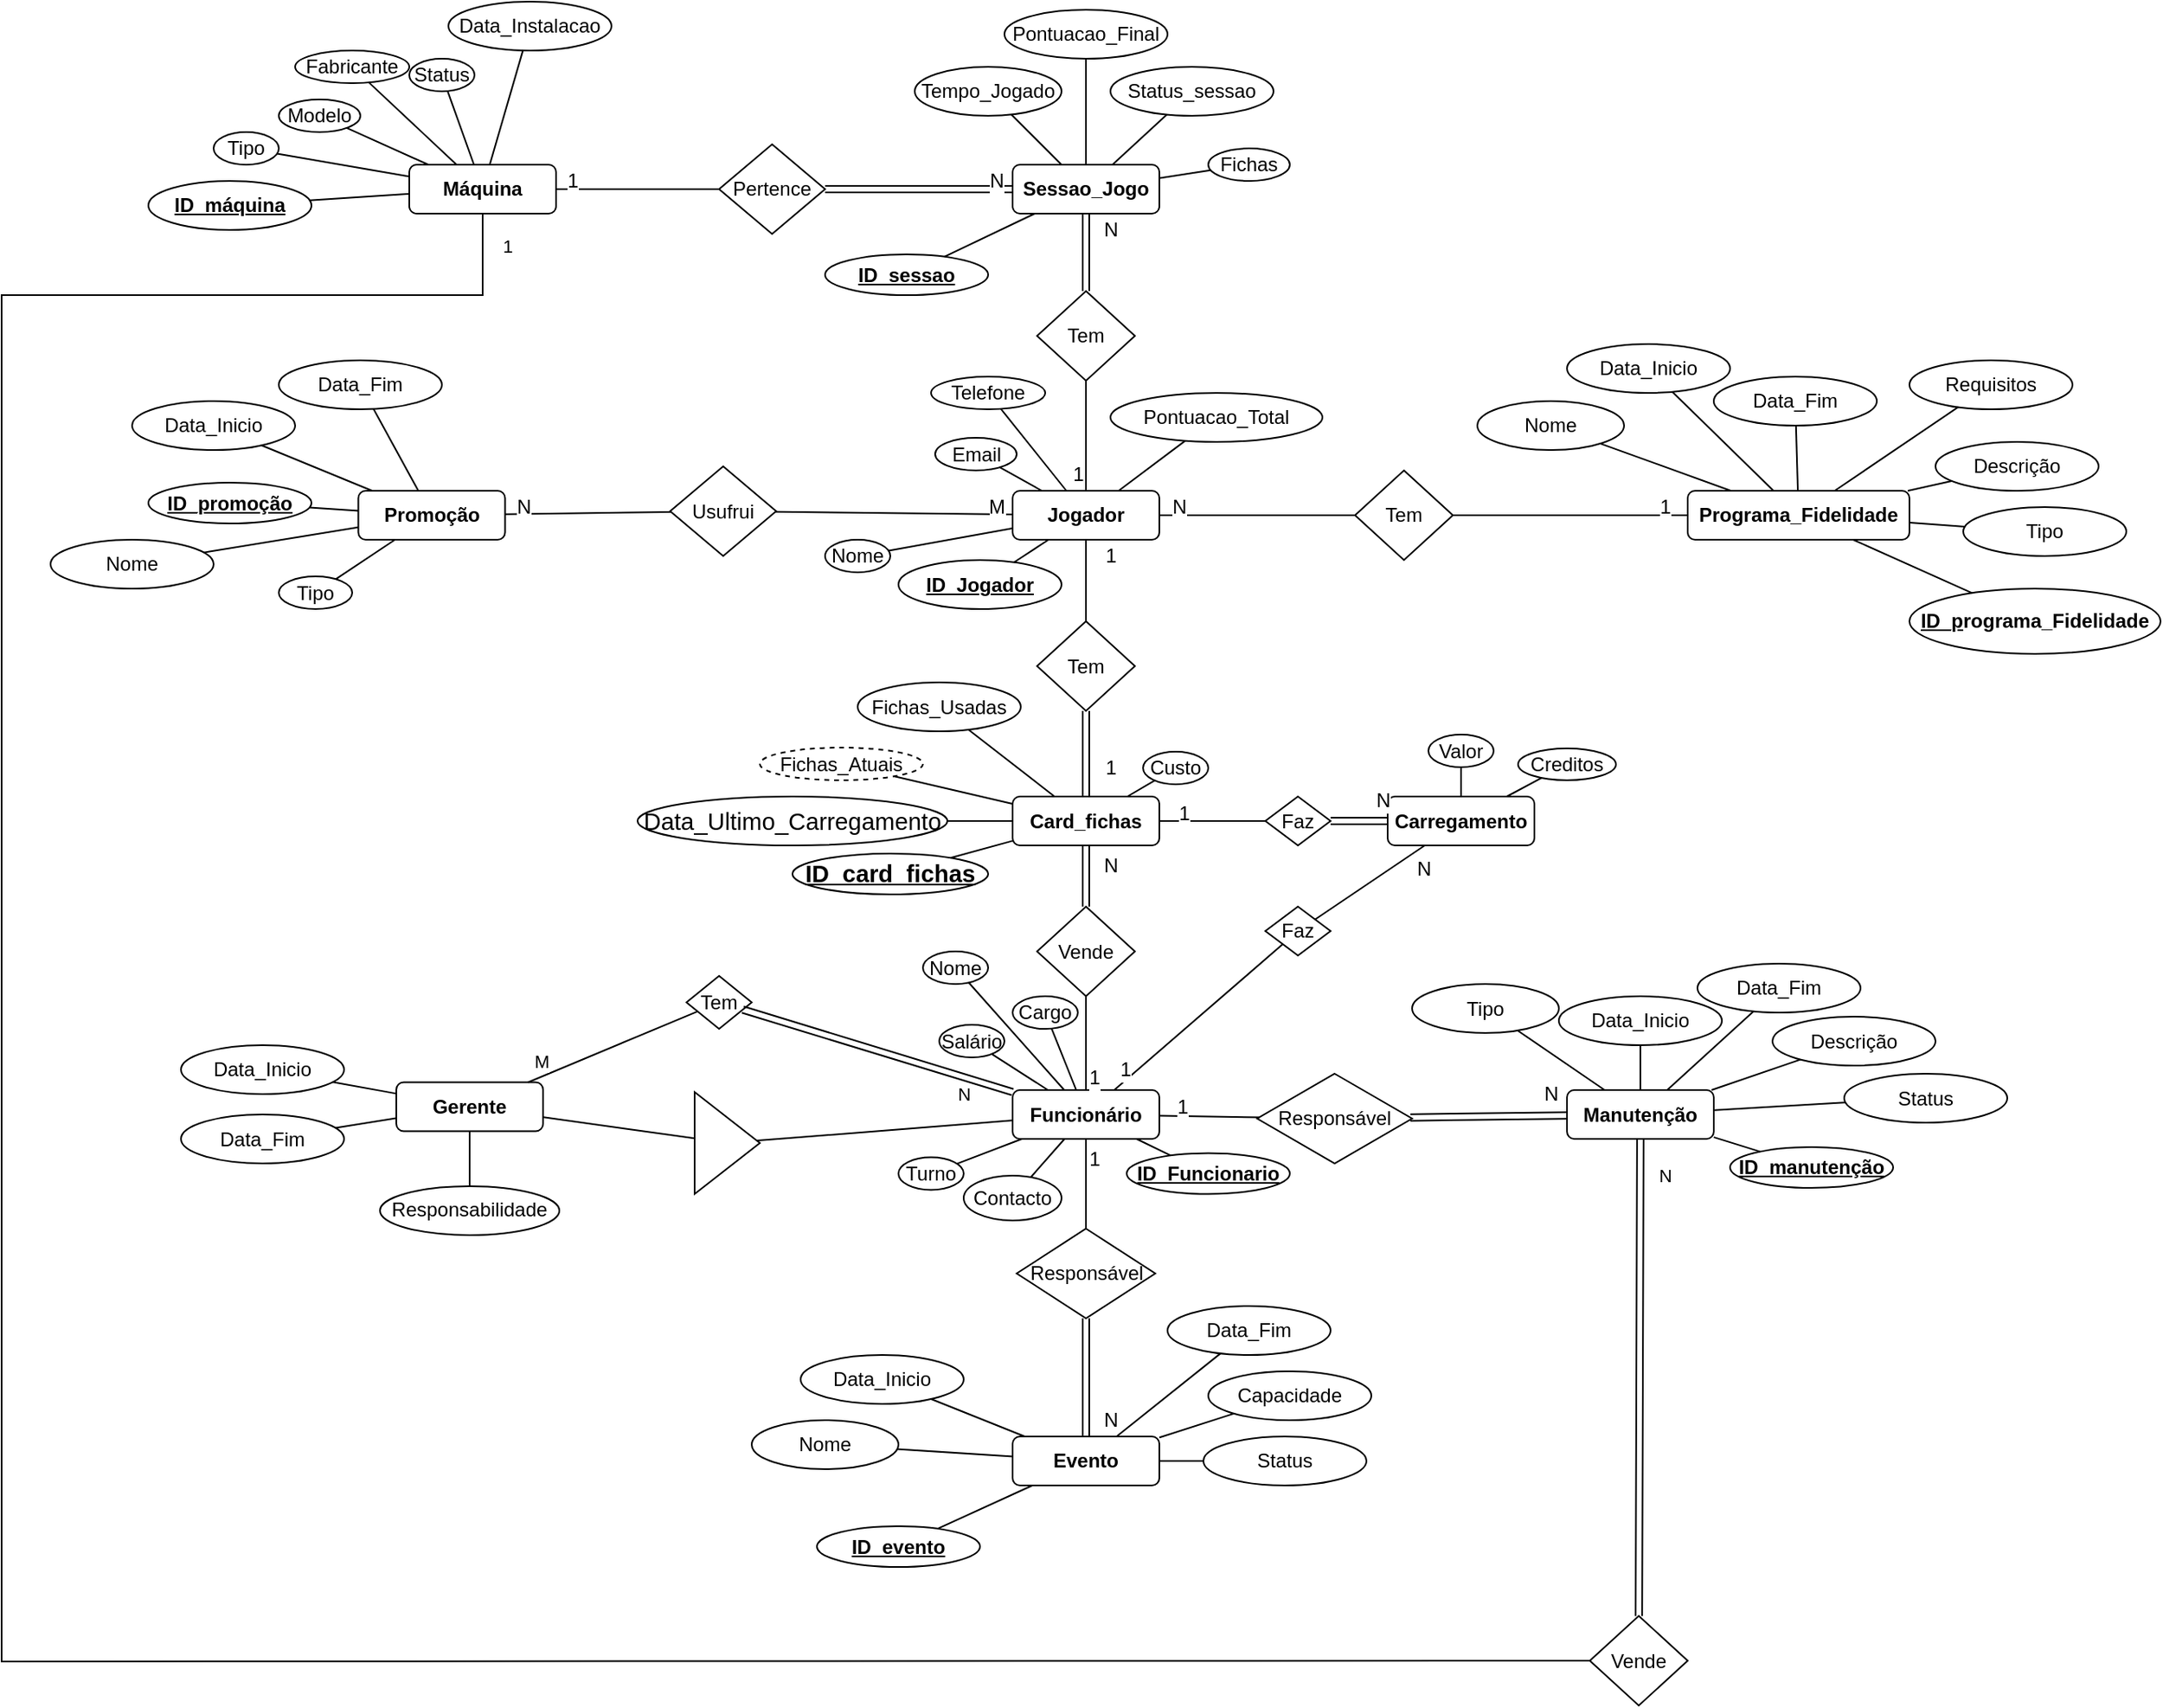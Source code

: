 <mxfile version="26.2.4">
  <diagram name="Página-1" id="F3_zdJklj_XF_64WUXii">
    <mxGraphModel dx="1366" dy="2371" grid="1" gridSize="10" guides="1" tooltips="1" connect="1" arrows="1" fold="1" page="1" pageScale="1" pageWidth="827" pageHeight="1169" math="0" shadow="0">
      <root>
        <mxCell id="0" />
        <mxCell id="1" parent="0" />
        <mxCell id="06ex_0QSgv7qzQLSX6dj-128" value="&lt;b&gt;Máquina&lt;/b&gt;" style="rounded=1;whiteSpace=wrap;html=1;" parent="1" vertex="1">
          <mxGeometry x="290" y="80" width="90" height="30" as="geometry" />
        </mxCell>
        <mxCell id="06ex_0QSgv7qzQLSX6dj-146" value="&lt;b&gt;&lt;u&gt;ID_máquina&lt;/u&gt;&lt;/b&gt;" style="ellipse;whiteSpace=wrap;html=1;" parent="1" vertex="1">
          <mxGeometry x="130" y="90" width="100" height="30" as="geometry" />
        </mxCell>
        <mxCell id="06ex_0QSgv7qzQLSX6dj-147" value="Modelo" style="ellipse;whiteSpace=wrap;html=1;" parent="1" vertex="1">
          <mxGeometry x="210" y="40" width="50" height="20" as="geometry" />
        </mxCell>
        <mxCell id="06ex_0QSgv7qzQLSX6dj-148" value="Fabricante" style="ellipse;whiteSpace=wrap;html=1;" parent="1" vertex="1">
          <mxGeometry x="220" y="10" width="70" height="20" as="geometry" />
        </mxCell>
        <mxCell id="06ex_0QSgv7qzQLSX6dj-149" value="Status" style="ellipse;whiteSpace=wrap;html=1;" parent="1" vertex="1">
          <mxGeometry x="290" y="15" width="40" height="20" as="geometry" />
        </mxCell>
        <mxCell id="06ex_0QSgv7qzQLSX6dj-150" value="Tipo" style="ellipse;whiteSpace=wrap;html=1;" parent="1" vertex="1">
          <mxGeometry x="170" y="60" width="40" height="20" as="geometry" />
        </mxCell>
        <mxCell id="06ex_0QSgv7qzQLSX6dj-151" value="" style="endArrow=none;html=1;rounded=0;" parent="1" source="06ex_0QSgv7qzQLSX6dj-149" target="06ex_0QSgv7qzQLSX6dj-128" edge="1">
          <mxGeometry width="50" height="50" relative="1" as="geometry">
            <mxPoint x="230" y="180" as="sourcePoint" />
            <mxPoint x="280" y="130" as="targetPoint" />
          </mxGeometry>
        </mxCell>
        <mxCell id="06ex_0QSgv7qzQLSX6dj-152" value="" style="endArrow=none;html=1;rounded=0;" parent="1" source="06ex_0QSgv7qzQLSX6dj-148" target="06ex_0QSgv7qzQLSX6dj-128" edge="1">
          <mxGeometry width="50" height="50" relative="1" as="geometry">
            <mxPoint x="240" y="190" as="sourcePoint" />
            <mxPoint x="290" y="140" as="targetPoint" />
          </mxGeometry>
        </mxCell>
        <mxCell id="06ex_0QSgv7qzQLSX6dj-153" value="" style="endArrow=none;html=1;rounded=0;" parent="1" source="06ex_0QSgv7qzQLSX6dj-147" target="06ex_0QSgv7qzQLSX6dj-128" edge="1">
          <mxGeometry width="50" height="50" relative="1" as="geometry">
            <mxPoint x="250" y="200" as="sourcePoint" />
            <mxPoint x="300" y="150" as="targetPoint" />
          </mxGeometry>
        </mxCell>
        <mxCell id="06ex_0QSgv7qzQLSX6dj-154" value="" style="endArrow=none;html=1;rounded=0;" parent="1" source="06ex_0QSgv7qzQLSX6dj-150" target="06ex_0QSgv7qzQLSX6dj-128" edge="1">
          <mxGeometry width="50" height="50" relative="1" as="geometry">
            <mxPoint x="260" y="210" as="sourcePoint" />
            <mxPoint x="310" y="160" as="targetPoint" />
          </mxGeometry>
        </mxCell>
        <mxCell id="06ex_0QSgv7qzQLSX6dj-155" value="" style="endArrow=none;html=1;rounded=0;" parent="1" source="06ex_0QSgv7qzQLSX6dj-128" target="06ex_0QSgv7qzQLSX6dj-146" edge="1">
          <mxGeometry width="50" height="50" relative="1" as="geometry">
            <mxPoint x="270" y="220" as="sourcePoint" />
            <mxPoint x="320" y="170" as="targetPoint" />
          </mxGeometry>
        </mxCell>
        <mxCell id="06ex_0QSgv7qzQLSX6dj-255" value="Data_Instalacao" style="ellipse;whiteSpace=wrap;html=1;" parent="1" vertex="1">
          <mxGeometry x="314" y="-20" width="100" height="30" as="geometry" />
        </mxCell>
        <mxCell id="06ex_0QSgv7qzQLSX6dj-256" value="" style="endArrow=none;html=1;rounded=0;" parent="1" source="06ex_0QSgv7qzQLSX6dj-255" target="06ex_0QSgv7qzQLSX6dj-128" edge="1">
          <mxGeometry width="50" height="50" relative="1" as="geometry">
            <mxPoint x="170" y="160" as="sourcePoint" />
            <mxPoint x="259" y="50" as="targetPoint" />
          </mxGeometry>
        </mxCell>
        <mxCell id="06ex_0QSgv7qzQLSX6dj-257" value="&lt;b&gt;Jogador&lt;/b&gt;" style="rounded=1;whiteSpace=wrap;html=1;" parent="1" vertex="1">
          <mxGeometry x="660" y="280" width="90" height="30" as="geometry" />
        </mxCell>
        <mxCell id="06ex_0QSgv7qzQLSX6dj-258" value="&lt;b&gt;&lt;u&gt;ID_Jogador&lt;/u&gt;&lt;/b&gt;" style="ellipse;whiteSpace=wrap;html=1;" parent="1" vertex="1">
          <mxGeometry x="590" y="322.5" width="100" height="30" as="geometry" />
        </mxCell>
        <mxCell id="06ex_0QSgv7qzQLSX6dj-259" value="Email" style="ellipse;whiteSpace=wrap;html=1;" parent="1" vertex="1">
          <mxGeometry x="612.5" y="247.5" width="50" height="20" as="geometry" />
        </mxCell>
        <mxCell id="06ex_0QSgv7qzQLSX6dj-261" value="Pontuacao_Total" style="ellipse;whiteSpace=wrap;html=1;" parent="1" vertex="1">
          <mxGeometry x="720" y="220" width="130" height="30" as="geometry" />
        </mxCell>
        <mxCell id="06ex_0QSgv7qzQLSX6dj-262" value="Nome" style="ellipse;whiteSpace=wrap;html=1;" parent="1" vertex="1">
          <mxGeometry x="545" y="310" width="40" height="20" as="geometry" />
        </mxCell>
        <mxCell id="06ex_0QSgv7qzQLSX6dj-263" value="" style="endArrow=none;html=1;rounded=0;" parent="1" source="06ex_0QSgv7qzQLSX6dj-261" target="06ex_0QSgv7qzQLSX6dj-257" edge="1">
          <mxGeometry width="50" height="50" relative="1" as="geometry">
            <mxPoint x="600" y="395" as="sourcePoint" />
            <mxPoint x="650" y="345" as="targetPoint" />
          </mxGeometry>
        </mxCell>
        <mxCell id="06ex_0QSgv7qzQLSX6dj-265" value="" style="endArrow=none;html=1;rounded=0;" parent="1" source="06ex_0QSgv7qzQLSX6dj-259" target="06ex_0QSgv7qzQLSX6dj-257" edge="1">
          <mxGeometry width="50" height="50" relative="1" as="geometry">
            <mxPoint x="620" y="415" as="sourcePoint" />
            <mxPoint x="670" y="365" as="targetPoint" />
          </mxGeometry>
        </mxCell>
        <mxCell id="06ex_0QSgv7qzQLSX6dj-266" value="" style="endArrow=none;html=1;rounded=0;" parent="1" source="06ex_0QSgv7qzQLSX6dj-262" target="06ex_0QSgv7qzQLSX6dj-257" edge="1">
          <mxGeometry width="50" height="50" relative="1" as="geometry">
            <mxPoint x="630" y="425" as="sourcePoint" />
            <mxPoint x="680" y="375" as="targetPoint" />
          </mxGeometry>
        </mxCell>
        <mxCell id="06ex_0QSgv7qzQLSX6dj-267" value="" style="endArrow=none;html=1;rounded=0;" parent="1" source="06ex_0QSgv7qzQLSX6dj-257" target="06ex_0QSgv7qzQLSX6dj-258" edge="1">
          <mxGeometry width="50" height="50" relative="1" as="geometry">
            <mxPoint x="640" y="435" as="sourcePoint" />
            <mxPoint x="690" y="385" as="targetPoint" />
          </mxGeometry>
        </mxCell>
        <mxCell id="06ex_0QSgv7qzQLSX6dj-268" value="Telefone" style="ellipse;whiteSpace=wrap;html=1;" parent="1" vertex="1">
          <mxGeometry x="610" y="210" width="70" height="20" as="geometry" />
        </mxCell>
        <mxCell id="06ex_0QSgv7qzQLSX6dj-269" value="" style="endArrow=none;html=1;rounded=0;" parent="1" source="06ex_0QSgv7qzQLSX6dj-268" target="06ex_0QSgv7qzQLSX6dj-257" edge="1">
          <mxGeometry width="50" height="50" relative="1" as="geometry">
            <mxPoint x="540" y="375" as="sourcePoint" />
            <mxPoint x="629" y="265" as="targetPoint" />
          </mxGeometry>
        </mxCell>
        <mxCell id="06ex_0QSgv7qzQLSX6dj-271" value="&lt;b&gt;Funcionário&lt;/b&gt;" style="rounded=1;whiteSpace=wrap;html=1;" parent="1" vertex="1">
          <mxGeometry x="660" y="647.5" width="90" height="30" as="geometry" />
        </mxCell>
        <mxCell id="06ex_0QSgv7qzQLSX6dj-272" value="Nome" style="ellipse;whiteSpace=wrap;html=1;" parent="1" vertex="1">
          <mxGeometry x="605" y="562.5" width="40" height="20" as="geometry" />
        </mxCell>
        <mxCell id="06ex_0QSgv7qzQLSX6dj-273" value="" style="endArrow=none;html=1;rounded=0;" parent="1" source="06ex_0QSgv7qzQLSX6dj-272" target="06ex_0QSgv7qzQLSX6dj-271" edge="1">
          <mxGeometry width="50" height="50" relative="1" as="geometry">
            <mxPoint x="670" y="757.5" as="sourcePoint" />
            <mxPoint x="715" y="649.844" as="targetPoint" />
          </mxGeometry>
        </mxCell>
        <mxCell id="06ex_0QSgv7qzQLSX6dj-275" value="Cargo" style="ellipse;whiteSpace=wrap;html=1;" parent="1" vertex="1">
          <mxGeometry x="660" y="590" width="40" height="20" as="geometry" />
        </mxCell>
        <mxCell id="06ex_0QSgv7qzQLSX6dj-276" value="" style="endArrow=none;html=1;rounded=0;" parent="1" source="06ex_0QSgv7qzQLSX6dj-275" target="06ex_0QSgv7qzQLSX6dj-271" edge="1">
          <mxGeometry width="50" height="50" relative="1" as="geometry">
            <mxPoint x="743" y="727.5" as="sourcePoint" />
            <mxPoint x="760" y="617.5" as="targetPoint" />
          </mxGeometry>
        </mxCell>
        <mxCell id="06ex_0QSgv7qzQLSX6dj-278" value="Turno" style="ellipse;whiteSpace=wrap;html=1;" parent="1" vertex="1">
          <mxGeometry x="590" y="688.75" width="40" height="20" as="geometry" />
        </mxCell>
        <mxCell id="06ex_0QSgv7qzQLSX6dj-279" value="" style="endArrow=none;html=1;rounded=0;" parent="1" source="06ex_0QSgv7qzQLSX6dj-278" target="06ex_0QSgv7qzQLSX6dj-271" edge="1">
          <mxGeometry width="50" height="50" relative="1" as="geometry">
            <mxPoint x="690" y="777.5" as="sourcePoint" />
            <mxPoint x="707" y="667.5" as="targetPoint" />
          </mxGeometry>
        </mxCell>
        <mxCell id="06ex_0QSgv7qzQLSX6dj-280" value="Salário" style="ellipse;whiteSpace=wrap;html=1;" parent="1" vertex="1">
          <mxGeometry x="615" y="607.5" width="40" height="20" as="geometry" />
        </mxCell>
        <mxCell id="06ex_0QSgv7qzQLSX6dj-281" value="" style="endArrow=none;html=1;rounded=0;" parent="1" source="06ex_0QSgv7qzQLSX6dj-280" target="06ex_0QSgv7qzQLSX6dj-271" edge="1">
          <mxGeometry width="50" height="50" relative="1" as="geometry">
            <mxPoint x="800" y="737.5" as="sourcePoint" />
            <mxPoint x="817" y="627.5" as="targetPoint" />
          </mxGeometry>
        </mxCell>
        <mxCell id="06ex_0QSgv7qzQLSX6dj-291" value="&lt;b&gt;Gerente&lt;/b&gt;" style="rounded=1;whiteSpace=wrap;html=1;" parent="1" vertex="1">
          <mxGeometry x="282.04" y="642.74" width="90" height="30" as="geometry" />
        </mxCell>
        <mxCell id="06ex_0QSgv7qzQLSX6dj-301" value="" style="endArrow=none;html=1;rounded=0;" parent="1" source="nlP5LJQIT9z9BfBxfYn8-37" target="06ex_0QSgv7qzQLSX6dj-291" edge="1">
          <mxGeometry width="50" height="50" relative="1" as="geometry">
            <mxPoint x="322.04" y="602.24" as="sourcePoint" />
            <mxPoint x="292.04" y="670.74" as="targetPoint" />
          </mxGeometry>
        </mxCell>
        <mxCell id="06ex_0QSgv7qzQLSX6dj-302" value="&lt;b&gt;&lt;u&gt;ID_Funcionario&lt;/u&gt;&lt;/b&gt;" style="ellipse;whiteSpace=wrap;html=1;" parent="1" vertex="1">
          <mxGeometry x="730" y="686.25" width="100" height="25" as="geometry" />
        </mxCell>
        <mxCell id="06ex_0QSgv7qzQLSX6dj-303" value="" style="endArrow=none;html=1;rounded=0;" parent="1" source="06ex_0QSgv7qzQLSX6dj-302" target="06ex_0QSgv7qzQLSX6dj-271" edge="1">
          <mxGeometry width="50" height="50" relative="1" as="geometry">
            <mxPoint x="580" y="668.5" as="sourcePoint" />
            <mxPoint x="645" y="677.5" as="targetPoint" />
          </mxGeometry>
        </mxCell>
        <mxCell id="06ex_0QSgv7qzQLSX6dj-304" value="&lt;b&gt;Card_fichas&lt;/b&gt;" style="rounded=1;whiteSpace=wrap;html=1;" parent="1" vertex="1">
          <mxGeometry x="660" y="467.5" width="90" height="30" as="geometry" />
        </mxCell>
        <mxCell id="06ex_0QSgv7qzQLSX6dj-305" value="Fichas_Atuais" style="ellipse;whiteSpace=wrap;html=1;dashed=1;" parent="1" vertex="1">
          <mxGeometry x="505" y="437.5" width="100" height="20" as="geometry" />
        </mxCell>
        <mxCell id="06ex_0QSgv7qzQLSX6dj-306" value="" style="endArrow=none;html=1;rounded=0;" parent="1" source="06ex_0QSgv7qzQLSX6dj-305" target="06ex_0QSgv7qzQLSX6dj-304" edge="1">
          <mxGeometry width="50" height="50" relative="1" as="geometry">
            <mxPoint x="665" y="577.5" as="sourcePoint" />
            <mxPoint x="710" y="469.844" as="targetPoint" />
          </mxGeometry>
        </mxCell>
        <mxCell id="06ex_0QSgv7qzQLSX6dj-307" value="Fichas_Usadas" style="ellipse;whiteSpace=wrap;html=1;" parent="1" vertex="1">
          <mxGeometry x="565" y="397.5" width="100" height="30" as="geometry" />
        </mxCell>
        <mxCell id="06ex_0QSgv7qzQLSX6dj-308" value="" style="endArrow=none;html=1;rounded=0;" parent="1" source="06ex_0QSgv7qzQLSX6dj-307" target="06ex_0QSgv7qzQLSX6dj-304" edge="1">
          <mxGeometry width="50" height="50" relative="1" as="geometry">
            <mxPoint x="738" y="547.5" as="sourcePoint" />
            <mxPoint x="755" y="437.5" as="targetPoint" />
          </mxGeometry>
        </mxCell>
        <mxCell id="06ex_0QSgv7qzQLSX6dj-309" value="Custo" style="ellipse;whiteSpace=wrap;html=1;" parent="1" vertex="1">
          <mxGeometry x="740" y="440" width="40" height="20" as="geometry" />
        </mxCell>
        <mxCell id="06ex_0QSgv7qzQLSX6dj-310" value="" style="endArrow=none;html=1;rounded=0;" parent="1" source="06ex_0QSgv7qzQLSX6dj-309" target="06ex_0QSgv7qzQLSX6dj-304" edge="1">
          <mxGeometry width="50" height="50" relative="1" as="geometry">
            <mxPoint x="685" y="597.5" as="sourcePoint" />
            <mxPoint x="702" y="487.5" as="targetPoint" />
          </mxGeometry>
        </mxCell>
        <mxCell id="06ex_0QSgv7qzQLSX6dj-313" value="&lt;span style=&quot;font-size:11.0pt;line-height:107%;&lt;br/&gt;font-family:&amp;quot;Aptos&amp;quot;,sans-serif;mso-ascii-theme-font:minor-latin;mso-fareast-font-family:&lt;br/&gt;Aptos;mso-fareast-theme-font:minor-latin;mso-hansi-theme-font:minor-latin;&lt;br/&gt;mso-bidi-font-family:&amp;quot;Times New Roman&amp;quot;;mso-bidi-theme-font:minor-bidi;&lt;br/&gt;mso-ansi-language:PT;mso-fareast-language:EN-US;mso-bidi-language:AR-SA&quot;&gt;ID_card_fichas&lt;/span&gt;" style="ellipse;whiteSpace=wrap;html=1;fontStyle=5" parent="1" vertex="1">
          <mxGeometry x="525" y="502.5" width="120" height="25" as="geometry" />
        </mxCell>
        <mxCell id="06ex_0QSgv7qzQLSX6dj-314" value="" style="endArrow=none;html=1;rounded=0;" parent="1" source="06ex_0QSgv7qzQLSX6dj-313" target="06ex_0QSgv7qzQLSX6dj-304" edge="1">
          <mxGeometry width="50" height="50" relative="1" as="geometry">
            <mxPoint x="615" y="488.5" as="sourcePoint" />
            <mxPoint x="675" y="490.5" as="targetPoint" />
          </mxGeometry>
        </mxCell>
        <mxCell id="06ex_0QSgv7qzQLSX6dj-315" value="&lt;span style=&quot;font-size:11.0pt;line-height:107%;&lt;br/&gt;font-family:&amp;quot;Aptos&amp;quot;,sans-serif;mso-ascii-theme-font:minor-latin;mso-fareast-font-family:&lt;br/&gt;Aptos;mso-fareast-theme-font:minor-latin;mso-hansi-theme-font:minor-latin;&lt;br/&gt;mso-bidi-font-family:&amp;quot;Times New Roman&amp;quot;;mso-bidi-theme-font:minor-bidi;&lt;br/&gt;mso-ansi-language:PT;mso-fareast-language:EN-US;mso-bidi-language:AR-SA&quot;&gt;Data_Ultimo_Carregamento&lt;/span&gt;" style="ellipse;whiteSpace=wrap;html=1;" parent="1" vertex="1">
          <mxGeometry x="430" y="467.5" width="190" height="30" as="geometry" />
        </mxCell>
        <mxCell id="06ex_0QSgv7qzQLSX6dj-316" value="" style="endArrow=none;html=1;rounded=0;" parent="1" source="06ex_0QSgv7qzQLSX6dj-315" target="06ex_0QSgv7qzQLSX6dj-304" edge="1">
          <mxGeometry width="50" height="50" relative="1" as="geometry">
            <mxPoint x="850" y="607.5" as="sourcePoint" />
            <mxPoint x="779" y="517.5" as="targetPoint" />
          </mxGeometry>
        </mxCell>
        <mxCell id="06ex_0QSgv7qzQLSX6dj-317" value="&lt;b&gt;Sessao_Jogo&lt;/b&gt;" style="rounded=1;whiteSpace=wrap;html=1;" parent="1" vertex="1">
          <mxGeometry x="660" y="80" width="90" height="30" as="geometry" />
        </mxCell>
        <mxCell id="06ex_0QSgv7qzQLSX6dj-318" value="Pontuacao_Final" style="ellipse;whiteSpace=wrap;html=1;" parent="1" vertex="1">
          <mxGeometry x="655" y="-15" width="100" height="30" as="geometry" />
        </mxCell>
        <mxCell id="06ex_0QSgv7qzQLSX6dj-319" value="" style="endArrow=none;html=1;rounded=0;" parent="1" source="06ex_0QSgv7qzQLSX6dj-318" target="06ex_0QSgv7qzQLSX6dj-317" edge="1">
          <mxGeometry width="50" height="50" relative="1" as="geometry">
            <mxPoint x="655" y="190" as="sourcePoint" />
            <mxPoint x="700" y="82.344" as="targetPoint" />
          </mxGeometry>
        </mxCell>
        <mxCell id="06ex_0QSgv7qzQLSX6dj-320" value="Status_sessao" style="ellipse;whiteSpace=wrap;html=1;" parent="1" vertex="1">
          <mxGeometry x="720" y="20" width="100" height="30" as="geometry" />
        </mxCell>
        <mxCell id="06ex_0QSgv7qzQLSX6dj-321" value="" style="endArrow=none;html=1;rounded=0;" parent="1" source="06ex_0QSgv7qzQLSX6dj-320" target="06ex_0QSgv7qzQLSX6dj-317" edge="1">
          <mxGeometry width="50" height="50" relative="1" as="geometry">
            <mxPoint x="728" y="160" as="sourcePoint" />
            <mxPoint x="745" y="50" as="targetPoint" />
          </mxGeometry>
        </mxCell>
        <mxCell id="06ex_0QSgv7qzQLSX6dj-322" value="Tempo_Jogado" style="ellipse;whiteSpace=wrap;html=1;" parent="1" vertex="1">
          <mxGeometry x="600" y="20" width="90" height="30" as="geometry" />
        </mxCell>
        <mxCell id="06ex_0QSgv7qzQLSX6dj-323" value="" style="endArrow=none;html=1;rounded=0;" parent="1" source="06ex_0QSgv7qzQLSX6dj-322" target="06ex_0QSgv7qzQLSX6dj-317" edge="1">
          <mxGeometry width="50" height="50" relative="1" as="geometry">
            <mxPoint x="675" y="210" as="sourcePoint" />
            <mxPoint x="692" y="100" as="targetPoint" />
          </mxGeometry>
        </mxCell>
        <mxCell id="06ex_0QSgv7qzQLSX6dj-326" value="&lt;b&gt;&lt;u&gt;ID_sessao&lt;/u&gt;&lt;/b&gt;" style="ellipse;whiteSpace=wrap;html=1;" parent="1" vertex="1">
          <mxGeometry x="545" y="135" width="100" height="25" as="geometry" />
        </mxCell>
        <mxCell id="06ex_0QSgv7qzQLSX6dj-327" value="" style="endArrow=none;html=1;rounded=0;" parent="1" source="06ex_0QSgv7qzQLSX6dj-326" target="06ex_0QSgv7qzQLSX6dj-317" edge="1">
          <mxGeometry width="50" height="50" relative="1" as="geometry">
            <mxPoint x="605" y="101" as="sourcePoint" />
            <mxPoint x="665" y="103" as="targetPoint" />
          </mxGeometry>
        </mxCell>
        <mxCell id="06ex_0QSgv7qzQLSX6dj-337" value="&lt;b&gt;Manutenção&lt;/b&gt;" style="rounded=1;whiteSpace=wrap;html=1;" parent="1" vertex="1">
          <mxGeometry x="1000" y="647.5" width="90" height="30" as="geometry" />
        </mxCell>
        <mxCell id="06ex_0QSgv7qzQLSX6dj-338" value="Data_Inicio" style="ellipse;whiteSpace=wrap;html=1;" parent="1" vertex="1">
          <mxGeometry x="995" y="590" width="100" height="30" as="geometry" />
        </mxCell>
        <mxCell id="06ex_0QSgv7qzQLSX6dj-339" value="" style="endArrow=none;html=1;rounded=0;" parent="1" source="06ex_0QSgv7qzQLSX6dj-338" target="06ex_0QSgv7qzQLSX6dj-337" edge="1">
          <mxGeometry width="50" height="50" relative="1" as="geometry">
            <mxPoint x="1027" y="762.5" as="sourcePoint" />
            <mxPoint x="1072" y="654.844" as="targetPoint" />
          </mxGeometry>
        </mxCell>
        <mxCell id="06ex_0QSgv7qzQLSX6dj-340" value="Data_Fim" style="ellipse;whiteSpace=wrap;html=1;" parent="1" vertex="1">
          <mxGeometry x="1080" y="570" width="100" height="30" as="geometry" />
        </mxCell>
        <mxCell id="06ex_0QSgv7qzQLSX6dj-341" value="" style="endArrow=none;html=1;rounded=0;" parent="1" source="06ex_0QSgv7qzQLSX6dj-340" target="06ex_0QSgv7qzQLSX6dj-337" edge="1">
          <mxGeometry width="50" height="50" relative="1" as="geometry">
            <mxPoint x="1100" y="732.5" as="sourcePoint" />
            <mxPoint x="1117" y="622.5" as="targetPoint" />
          </mxGeometry>
        </mxCell>
        <mxCell id="06ex_0QSgv7qzQLSX6dj-342" value="Tipo" style="ellipse;whiteSpace=wrap;html=1;" parent="1" vertex="1">
          <mxGeometry x="905" y="582.5" width="90" height="30" as="geometry" />
        </mxCell>
        <mxCell id="06ex_0QSgv7qzQLSX6dj-343" value="" style="endArrow=none;html=1;rounded=0;" parent="1" source="06ex_0QSgv7qzQLSX6dj-342" target="06ex_0QSgv7qzQLSX6dj-337" edge="1">
          <mxGeometry width="50" height="50" relative="1" as="geometry">
            <mxPoint x="1047" y="782.5" as="sourcePoint" />
            <mxPoint x="1064" y="672.5" as="targetPoint" />
          </mxGeometry>
        </mxCell>
        <mxCell id="06ex_0QSgv7qzQLSX6dj-344" value="&lt;b&gt;&lt;u&gt;ID_manutenção&lt;/u&gt;&lt;/b&gt;" style="ellipse;whiteSpace=wrap;html=1;" parent="1" vertex="1">
          <mxGeometry x="1100" y="682.5" width="100" height="25" as="geometry" />
        </mxCell>
        <mxCell id="06ex_0QSgv7qzQLSX6dj-345" value="" style="endArrow=none;html=1;rounded=0;" parent="1" source="06ex_0QSgv7qzQLSX6dj-344" target="06ex_0QSgv7qzQLSX6dj-337" edge="1">
          <mxGeometry width="50" height="50" relative="1" as="geometry">
            <mxPoint x="977" y="673.5" as="sourcePoint" />
            <mxPoint x="1037" y="675.5" as="targetPoint" />
          </mxGeometry>
        </mxCell>
        <mxCell id="06ex_0QSgv7qzQLSX6dj-346" value="Descrição" style="ellipse;whiteSpace=wrap;html=1;" parent="1" vertex="1">
          <mxGeometry x="1126" y="602.5" width="100" height="30" as="geometry" />
        </mxCell>
        <mxCell id="06ex_0QSgv7qzQLSX6dj-347" value="" style="endArrow=none;html=1;rounded=0;" parent="1" source="06ex_0QSgv7qzQLSX6dj-346" target="06ex_0QSgv7qzQLSX6dj-337" edge="1">
          <mxGeometry width="50" height="50" relative="1" as="geometry">
            <mxPoint x="1200" y="727.5" as="sourcePoint" />
            <mxPoint x="1171" y="647.5" as="targetPoint" />
          </mxGeometry>
        </mxCell>
        <mxCell id="06ex_0QSgv7qzQLSX6dj-348" value="Status" style="ellipse;whiteSpace=wrap;html=1;" parent="1" vertex="1">
          <mxGeometry x="1170" y="637.5" width="100" height="30" as="geometry" />
        </mxCell>
        <mxCell id="06ex_0QSgv7qzQLSX6dj-349" value="" style="endArrow=none;html=1;rounded=0;" parent="1" source="06ex_0QSgv7qzQLSX6dj-348" target="06ex_0QSgv7qzQLSX6dj-337" edge="1">
          <mxGeometry width="50" height="50" relative="1" as="geometry">
            <mxPoint x="1226" y="775" as="sourcePoint" />
            <mxPoint x="1117" y="700" as="targetPoint" />
          </mxGeometry>
        </mxCell>
        <mxCell id="06ex_0QSgv7qzQLSX6dj-363" value="&lt;b&gt;Evento&lt;/b&gt;" style="rounded=1;whiteSpace=wrap;html=1;" parent="1" vertex="1">
          <mxGeometry x="660" y="860" width="90" height="30" as="geometry" />
        </mxCell>
        <mxCell id="06ex_0QSgv7qzQLSX6dj-364" value="Data_Inicio" style="ellipse;whiteSpace=wrap;html=1;" parent="1" vertex="1">
          <mxGeometry x="530" y="810" width="100" height="30" as="geometry" />
        </mxCell>
        <mxCell id="06ex_0QSgv7qzQLSX6dj-365" value="" style="endArrow=none;html=1;rounded=0;" parent="1" source="06ex_0QSgv7qzQLSX6dj-364" target="06ex_0QSgv7qzQLSX6dj-363" edge="1">
          <mxGeometry width="50" height="50" relative="1" as="geometry">
            <mxPoint x="650" y="970" as="sourcePoint" />
            <mxPoint x="695" y="862.344" as="targetPoint" />
          </mxGeometry>
        </mxCell>
        <mxCell id="06ex_0QSgv7qzQLSX6dj-366" value="Data_Fim" style="ellipse;whiteSpace=wrap;html=1;" parent="1" vertex="1">
          <mxGeometry x="755" y="780" width="100" height="30" as="geometry" />
        </mxCell>
        <mxCell id="06ex_0QSgv7qzQLSX6dj-367" value="" style="endArrow=none;html=1;rounded=0;" parent="1" source="06ex_0QSgv7qzQLSX6dj-366" target="06ex_0QSgv7qzQLSX6dj-363" edge="1">
          <mxGeometry width="50" height="50" relative="1" as="geometry">
            <mxPoint x="723" y="940" as="sourcePoint" />
            <mxPoint x="740" y="830" as="targetPoint" />
          </mxGeometry>
        </mxCell>
        <mxCell id="06ex_0QSgv7qzQLSX6dj-368" value="Nome" style="ellipse;whiteSpace=wrap;html=1;" parent="1" vertex="1">
          <mxGeometry x="500" y="850" width="90" height="30" as="geometry" />
        </mxCell>
        <mxCell id="06ex_0QSgv7qzQLSX6dj-369" value="" style="endArrow=none;html=1;rounded=0;" parent="1" source="06ex_0QSgv7qzQLSX6dj-368" target="06ex_0QSgv7qzQLSX6dj-363" edge="1">
          <mxGeometry width="50" height="50" relative="1" as="geometry">
            <mxPoint x="670" y="990" as="sourcePoint" />
            <mxPoint x="687" y="880" as="targetPoint" />
          </mxGeometry>
        </mxCell>
        <mxCell id="06ex_0QSgv7qzQLSX6dj-370" value="&lt;b&gt;&lt;u&gt;ID_evento&lt;/u&gt;&lt;/b&gt;" style="ellipse;whiteSpace=wrap;html=1;" parent="1" vertex="1">
          <mxGeometry x="540" y="915" width="100" height="25" as="geometry" />
        </mxCell>
        <mxCell id="06ex_0QSgv7qzQLSX6dj-371" value="" style="endArrow=none;html=1;rounded=0;" parent="1" source="06ex_0QSgv7qzQLSX6dj-370" target="06ex_0QSgv7qzQLSX6dj-363" edge="1">
          <mxGeometry width="50" height="50" relative="1" as="geometry">
            <mxPoint x="600" y="881" as="sourcePoint" />
            <mxPoint x="660" y="883" as="targetPoint" />
          </mxGeometry>
        </mxCell>
        <mxCell id="06ex_0QSgv7qzQLSX6dj-372" value="Capacidade" style="ellipse;whiteSpace=wrap;html=1;" parent="1" vertex="1">
          <mxGeometry x="780" y="820" width="100" height="30" as="geometry" />
        </mxCell>
        <mxCell id="06ex_0QSgv7qzQLSX6dj-373" value="" style="endArrow=none;html=1;rounded=0;" parent="1" source="06ex_0QSgv7qzQLSX6dj-372" target="06ex_0QSgv7qzQLSX6dj-363" edge="1">
          <mxGeometry width="50" height="50" relative="1" as="geometry">
            <mxPoint x="823" y="935" as="sourcePoint" />
            <mxPoint x="794" y="855" as="targetPoint" />
          </mxGeometry>
        </mxCell>
        <mxCell id="06ex_0QSgv7qzQLSX6dj-374" value="Status" style="ellipse;whiteSpace=wrap;html=1;" parent="1" vertex="1">
          <mxGeometry x="777" y="860" width="100" height="30" as="geometry" />
        </mxCell>
        <mxCell id="06ex_0QSgv7qzQLSX6dj-375" value="" style="endArrow=none;html=1;rounded=0;" parent="1" source="06ex_0QSgv7qzQLSX6dj-374" target="06ex_0QSgv7qzQLSX6dj-363" edge="1">
          <mxGeometry width="50" height="50" relative="1" as="geometry">
            <mxPoint x="849" y="982.5" as="sourcePoint" />
            <mxPoint x="740" y="907.5" as="targetPoint" />
          </mxGeometry>
        </mxCell>
        <mxCell id="06ex_0QSgv7qzQLSX6dj-376" value="&lt;b&gt;Programa_Fidelidade&lt;/b&gt;" style="rounded=1;whiteSpace=wrap;html=1;" parent="1" vertex="1">
          <mxGeometry x="1074" y="280" width="136" height="30" as="geometry" />
        </mxCell>
        <mxCell id="06ex_0QSgv7qzQLSX6dj-377" value="Data_Inicio" style="ellipse;whiteSpace=wrap;html=1;" parent="1" vertex="1">
          <mxGeometry x="1000" y="190" width="100" height="30" as="geometry" />
        </mxCell>
        <mxCell id="06ex_0QSgv7qzQLSX6dj-378" value="" style="endArrow=none;html=1;rounded=0;" parent="1" source="06ex_0QSgv7qzQLSX6dj-377" target="06ex_0QSgv7qzQLSX6dj-376" edge="1">
          <mxGeometry width="50" height="50" relative="1" as="geometry">
            <mxPoint x="1100" y="390" as="sourcePoint" />
            <mxPoint x="1145" y="282.344" as="targetPoint" />
          </mxGeometry>
        </mxCell>
        <mxCell id="06ex_0QSgv7qzQLSX6dj-379" value="Data_Fim" style="ellipse;whiteSpace=wrap;html=1;" parent="1" vertex="1">
          <mxGeometry x="1090" y="210" width="100" height="30" as="geometry" />
        </mxCell>
        <mxCell id="06ex_0QSgv7qzQLSX6dj-380" value="" style="endArrow=none;html=1;rounded=0;" parent="1" source="06ex_0QSgv7qzQLSX6dj-379" target="06ex_0QSgv7qzQLSX6dj-376" edge="1">
          <mxGeometry width="50" height="50" relative="1" as="geometry">
            <mxPoint x="1173" y="360" as="sourcePoint" />
            <mxPoint x="1190" y="250" as="targetPoint" />
          </mxGeometry>
        </mxCell>
        <mxCell id="06ex_0QSgv7qzQLSX6dj-381" value="Nome" style="ellipse;whiteSpace=wrap;html=1;" parent="1" vertex="1">
          <mxGeometry x="945" y="225" width="90" height="30" as="geometry" />
        </mxCell>
        <mxCell id="06ex_0QSgv7qzQLSX6dj-382" value="" style="endArrow=none;html=1;rounded=0;" parent="1" source="06ex_0QSgv7qzQLSX6dj-381" target="06ex_0QSgv7qzQLSX6dj-376" edge="1">
          <mxGeometry width="50" height="50" relative="1" as="geometry">
            <mxPoint x="1120" y="410" as="sourcePoint" />
            <mxPoint x="1137" y="300" as="targetPoint" />
          </mxGeometry>
        </mxCell>
        <mxCell id="06ex_0QSgv7qzQLSX6dj-383" value="&lt;b&gt;&lt;u&gt;ID_p&lt;/u&gt;&lt;/b&gt;&lt;b&gt;rograma_Fidelidade&lt;/b&gt;" style="ellipse;whiteSpace=wrap;html=1;" parent="1" vertex="1">
          <mxGeometry x="1210" y="340" width="154" height="40" as="geometry" />
        </mxCell>
        <mxCell id="06ex_0QSgv7qzQLSX6dj-384" value="" style="endArrow=none;html=1;rounded=0;" parent="1" source="06ex_0QSgv7qzQLSX6dj-383" target="06ex_0QSgv7qzQLSX6dj-376" edge="1">
          <mxGeometry width="50" height="50" relative="1" as="geometry">
            <mxPoint x="1050" y="301" as="sourcePoint" />
            <mxPoint x="1110" y="303" as="targetPoint" />
          </mxGeometry>
        </mxCell>
        <mxCell id="06ex_0QSgv7qzQLSX6dj-385" value="Requisitos" style="ellipse;whiteSpace=wrap;html=1;" parent="1" vertex="1">
          <mxGeometry x="1210" y="200" width="100" height="30" as="geometry" />
        </mxCell>
        <mxCell id="06ex_0QSgv7qzQLSX6dj-386" value="" style="endArrow=none;html=1;rounded=0;" parent="1" source="06ex_0QSgv7qzQLSX6dj-385" target="06ex_0QSgv7qzQLSX6dj-376" edge="1">
          <mxGeometry width="50" height="50" relative="1" as="geometry">
            <mxPoint x="1273" y="355" as="sourcePoint" />
            <mxPoint x="1244" y="275" as="targetPoint" />
          </mxGeometry>
        </mxCell>
        <mxCell id="06ex_0QSgv7qzQLSX6dj-387" value="Descrição" style="ellipse;whiteSpace=wrap;html=1;" parent="1" vertex="1">
          <mxGeometry x="1226" y="250" width="100" height="30" as="geometry" />
        </mxCell>
        <mxCell id="06ex_0QSgv7qzQLSX6dj-388" value="" style="endArrow=none;html=1;rounded=0;" parent="1" source="06ex_0QSgv7qzQLSX6dj-387" target="06ex_0QSgv7qzQLSX6dj-376" edge="1">
          <mxGeometry width="50" height="50" relative="1" as="geometry">
            <mxPoint x="1299" y="402.5" as="sourcePoint" />
            <mxPoint x="1190" y="327.5" as="targetPoint" />
          </mxGeometry>
        </mxCell>
        <mxCell id="06ex_0QSgv7qzQLSX6dj-389" value="Tipo" style="ellipse;whiteSpace=wrap;html=1;" parent="1" vertex="1">
          <mxGeometry x="1243" y="290" width="100" height="30" as="geometry" />
        </mxCell>
        <mxCell id="06ex_0QSgv7qzQLSX6dj-390" value="" style="endArrow=none;html=1;rounded=0;" parent="1" source="06ex_0QSgv7qzQLSX6dj-389" target="06ex_0QSgv7qzQLSX6dj-376" edge="1">
          <mxGeometry width="50" height="50" relative="1" as="geometry">
            <mxPoint x="1316" y="442.5" as="sourcePoint" />
            <mxPoint x="1226" y="320" as="targetPoint" />
          </mxGeometry>
        </mxCell>
        <mxCell id="06ex_0QSgv7qzQLSX6dj-408" value="&lt;b&gt;Promoção&lt;/b&gt;" style="rounded=1;whiteSpace=wrap;html=1;" parent="1" vertex="1">
          <mxGeometry x="258.75" y="280" width="90" height="30" as="geometry" />
        </mxCell>
        <mxCell id="06ex_0QSgv7qzQLSX6dj-409" value="Data_Inicio" style="ellipse;whiteSpace=wrap;html=1;" parent="1" vertex="1">
          <mxGeometry x="120" y="225" width="100" height="30" as="geometry" />
        </mxCell>
        <mxCell id="06ex_0QSgv7qzQLSX6dj-410" value="" style="endArrow=none;html=1;rounded=0;" parent="1" source="06ex_0QSgv7qzQLSX6dj-409" target="06ex_0QSgv7qzQLSX6dj-408" edge="1">
          <mxGeometry width="50" height="50" relative="1" as="geometry">
            <mxPoint x="258.75" y="390" as="sourcePoint" />
            <mxPoint x="303.75" y="282.344" as="targetPoint" />
          </mxGeometry>
        </mxCell>
        <mxCell id="06ex_0QSgv7qzQLSX6dj-411" value="Data_Fim" style="ellipse;whiteSpace=wrap;html=1;" parent="1" vertex="1">
          <mxGeometry x="210" y="200" width="100" height="30" as="geometry" />
        </mxCell>
        <mxCell id="06ex_0QSgv7qzQLSX6dj-412" value="" style="endArrow=none;html=1;rounded=0;" parent="1" source="06ex_0QSgv7qzQLSX6dj-411" target="06ex_0QSgv7qzQLSX6dj-408" edge="1">
          <mxGeometry width="50" height="50" relative="1" as="geometry">
            <mxPoint x="331.75" y="360" as="sourcePoint" />
            <mxPoint x="348.75" y="250" as="targetPoint" />
          </mxGeometry>
        </mxCell>
        <mxCell id="06ex_0QSgv7qzQLSX6dj-415" value="&lt;b&gt;&lt;u&gt;ID_promoção&lt;/u&gt;&lt;/b&gt;" style="ellipse;whiteSpace=wrap;html=1;" parent="1" vertex="1">
          <mxGeometry x="130" y="275" width="100" height="25" as="geometry" />
        </mxCell>
        <mxCell id="06ex_0QSgv7qzQLSX6dj-416" value="" style="endArrow=none;html=1;rounded=0;" parent="1" source="06ex_0QSgv7qzQLSX6dj-415" target="06ex_0QSgv7qzQLSX6dj-408" edge="1">
          <mxGeometry width="50" height="50" relative="1" as="geometry">
            <mxPoint x="208.75" y="301" as="sourcePoint" />
            <mxPoint x="268.75" y="303" as="targetPoint" />
          </mxGeometry>
        </mxCell>
        <mxCell id="06ex_0QSgv7qzQLSX6dj-417" value="Nome" style="ellipse;whiteSpace=wrap;html=1;" parent="1" vertex="1">
          <mxGeometry x="70" y="310" width="100" height="30" as="geometry" />
        </mxCell>
        <mxCell id="06ex_0QSgv7qzQLSX6dj-418" value="" style="endArrow=none;html=1;rounded=0;" parent="1" source="06ex_0QSgv7qzQLSX6dj-417" target="06ex_0QSgv7qzQLSX6dj-408" edge="1">
          <mxGeometry width="50" height="50" relative="1" as="geometry">
            <mxPoint x="431.75" y="355" as="sourcePoint" />
            <mxPoint x="402.75" y="275" as="targetPoint" />
          </mxGeometry>
        </mxCell>
        <mxCell id="06ex_0QSgv7qzQLSX6dj-421" value="Tipo" style="ellipse;whiteSpace=wrap;html=1;" parent="1" vertex="1">
          <mxGeometry x="210" y="332.5" width="45" height="20" as="geometry" />
        </mxCell>
        <mxCell id="06ex_0QSgv7qzQLSX6dj-422" value="" style="endArrow=none;html=1;rounded=0;" parent="1" source="06ex_0QSgv7qzQLSX6dj-421" target="06ex_0QSgv7qzQLSX6dj-408" edge="1">
          <mxGeometry width="50" height="50" relative="1" as="geometry">
            <mxPoint x="399.25" y="452.5" as="sourcePoint" />
            <mxPoint x="239.615" y="310" as="targetPoint" />
          </mxGeometry>
        </mxCell>
        <mxCell id="06ex_0QSgv7qzQLSX6dj-423" value="1" style="endArrow=none;html=1;rounded=0;fontSize=12;startSize=8;endSize=8;curved=1;" parent="1" source="06ex_0QSgv7qzQLSX6dj-424" target="06ex_0QSgv7qzQLSX6dj-376" edge="1">
          <mxGeometry x="0.806" y="5" width="50" height="50" relative="1" as="geometry">
            <mxPoint x="720" y="550" as="sourcePoint" />
            <mxPoint x="770" y="500" as="targetPoint" />
            <mxPoint as="offset" />
          </mxGeometry>
        </mxCell>
        <mxCell id="06ex_0QSgv7qzQLSX6dj-425" value="N" style="endArrow=none;html=1;rounded=0;fontSize=12;startSize=8;endSize=8;curved=1;" parent="1" source="06ex_0QSgv7qzQLSX6dj-257" target="06ex_0QSgv7qzQLSX6dj-424" edge="1">
          <mxGeometry x="-0.8" y="5" width="50" height="50" relative="1" as="geometry">
            <mxPoint x="750" y="295" as="sourcePoint" />
            <mxPoint x="1074" y="295" as="targetPoint" />
            <mxPoint as="offset" />
          </mxGeometry>
        </mxCell>
        <mxCell id="06ex_0QSgv7qzQLSX6dj-424" value="Tem" style="rhombus;whiteSpace=wrap;html=1;" parent="1" vertex="1">
          <mxGeometry x="870" y="267.5" width="60" height="55" as="geometry" />
        </mxCell>
        <mxCell id="06ex_0QSgv7qzQLSX6dj-426" value="1" style="endArrow=none;html=1;rounded=0;fontSize=12;startSize=8;endSize=8;curved=1;" parent="1" source="06ex_0QSgv7qzQLSX6dj-427" target="06ex_0QSgv7qzQLSX6dj-257" edge="1">
          <mxGeometry x="0.6" y="-15" width="50" height="50" relative="1" as="geometry">
            <mxPoint x="670" y="370" as="sourcePoint" />
            <mxPoint x="720" y="320" as="targetPoint" />
            <mxPoint as="offset" />
          </mxGeometry>
        </mxCell>
        <mxCell id="06ex_0QSgv7qzQLSX6dj-428" value="1" style="endArrow=none;html=1;rounded=0;fontSize=12;curved=1;shape=link;" parent="1" source="06ex_0QSgv7qzQLSX6dj-304" target="06ex_0QSgv7qzQLSX6dj-427" edge="1">
          <mxGeometry x="-0.333" y="-15" width="50" height="50" relative="1" as="geometry">
            <mxPoint x="705" y="467" as="sourcePoint" />
            <mxPoint x="705" y="310" as="targetPoint" />
            <mxPoint as="offset" />
          </mxGeometry>
        </mxCell>
        <mxCell id="06ex_0QSgv7qzQLSX6dj-427" value="Tem" style="rhombus;whiteSpace=wrap;html=1;" parent="1" vertex="1">
          <mxGeometry x="675" y="360" width="60" height="55" as="geometry" />
        </mxCell>
        <mxCell id="06ex_0QSgv7qzQLSX6dj-429" value="N" style="endArrow=none;html=1;rounded=0;fontSize=12;curved=1;shape=link;" parent="1" source="06ex_0QSgv7qzQLSX6dj-430" target="06ex_0QSgv7qzQLSX6dj-317" edge="1">
          <mxGeometry x="0.579" y="-15" width="50" height="50" relative="1" as="geometry">
            <mxPoint x="590" y="450" as="sourcePoint" />
            <mxPoint x="640" y="400" as="targetPoint" />
            <mxPoint as="offset" />
            <Array as="points" />
          </mxGeometry>
        </mxCell>
        <mxCell id="06ex_0QSgv7qzQLSX6dj-431" value="1" style="endArrow=none;html=1;rounded=0;fontSize=12;startSize=8;endSize=8;curved=1;" parent="1" source="06ex_0QSgv7qzQLSX6dj-257" target="06ex_0QSgv7qzQLSX6dj-430" edge="1">
          <mxGeometry x="-0.704" y="5" width="50" height="50" relative="1" as="geometry">
            <mxPoint x="705" y="280" as="sourcePoint" />
            <mxPoint x="705" y="110" as="targetPoint" />
            <mxPoint as="offset" />
          </mxGeometry>
        </mxCell>
        <mxCell id="06ex_0QSgv7qzQLSX6dj-430" value="Tem" style="rhombus;whiteSpace=wrap;html=1;" parent="1" vertex="1">
          <mxGeometry x="675" y="157.5" width="60" height="55" as="geometry" />
        </mxCell>
        <mxCell id="06ex_0QSgv7qzQLSX6dj-432" value="N" style="endArrow=none;html=1;rounded=0;fontSize=12;curved=1;shape=link;" parent="1" source="06ex_0QSgv7qzQLSX6dj-433" target="06ex_0QSgv7qzQLSX6dj-317" edge="1">
          <mxGeometry x="0.826" y="5" width="50" height="50" relative="1" as="geometry">
            <mxPoint x="410" y="310" as="sourcePoint" />
            <mxPoint x="460" y="260" as="targetPoint" />
            <mxPoint as="offset" />
          </mxGeometry>
        </mxCell>
        <mxCell id="06ex_0QSgv7qzQLSX6dj-434" value="1" style="endArrow=none;html=1;rounded=0;fontSize=12;startSize=8;endSize=8;curved=1;" parent="1" source="06ex_0QSgv7qzQLSX6dj-128" target="06ex_0QSgv7qzQLSX6dj-433" edge="1">
          <mxGeometry x="-0.8" y="5" width="50" height="50" relative="1" as="geometry">
            <mxPoint x="380" y="95" as="sourcePoint" />
            <mxPoint x="660" y="95" as="targetPoint" />
            <mxPoint as="offset" />
          </mxGeometry>
        </mxCell>
        <mxCell id="06ex_0QSgv7qzQLSX6dj-433" value="Pertence" style="rhombus;whiteSpace=wrap;html=1;" parent="1" vertex="1">
          <mxGeometry x="480" y="67.5" width="65" height="55" as="geometry" />
        </mxCell>
        <mxCell id="06ex_0QSgv7qzQLSX6dj-435" value="N" style="endArrow=none;html=1;rounded=0;fontSize=12;curved=1;shape=link;" parent="1" source="06ex_0QSgv7qzQLSX6dj-436" target="06ex_0QSgv7qzQLSX6dj-304" edge="1">
          <mxGeometry x="0.333" y="-15" width="50" height="50" relative="1" as="geometry">
            <mxPoint x="500" y="500" as="sourcePoint" />
            <mxPoint x="550" y="450" as="targetPoint" />
            <mxPoint as="offset" />
          </mxGeometry>
        </mxCell>
        <mxCell id="06ex_0QSgv7qzQLSX6dj-437" value="1" style="endArrow=none;html=1;rounded=0;fontSize=12;startSize=8;endSize=8;curved=1;" parent="1" source="06ex_0QSgv7qzQLSX6dj-271" target="06ex_0QSgv7qzQLSX6dj-436" edge="1">
          <mxGeometry x="-0.739" y="-5" width="50" height="50" relative="1" as="geometry">
            <mxPoint x="705" y="648" as="sourcePoint" />
            <mxPoint x="705" y="498" as="targetPoint" />
            <mxPoint as="offset" />
          </mxGeometry>
        </mxCell>
        <mxCell id="06ex_0QSgv7qzQLSX6dj-436" value="Vende" style="rhombus;whiteSpace=wrap;html=1;" parent="1" vertex="1">
          <mxGeometry x="675" y="535" width="60" height="55" as="geometry" />
        </mxCell>
        <mxCell id="06ex_0QSgv7qzQLSX6dj-438" value="1" style="endArrow=none;html=1;rounded=0;fontSize=12;startSize=8;endSize=8;curved=1;" parent="1" source="06ex_0QSgv7qzQLSX6dj-440" target="06ex_0QSgv7qzQLSX6dj-271" edge="1">
          <mxGeometry x="0.545" y="-5" width="50" height="50" relative="1" as="geometry">
            <mxPoint x="680" y="500" as="sourcePoint" />
            <mxPoint x="730" y="450" as="targetPoint" />
            <mxPoint as="offset" />
          </mxGeometry>
        </mxCell>
        <mxCell id="06ex_0QSgv7qzQLSX6dj-439" value="N" style="endArrow=none;html=1;rounded=0;fontSize=12;curved=1;shape=link;" parent="1" source="06ex_0QSgv7qzQLSX6dj-442" target="06ex_0QSgv7qzQLSX6dj-337" edge="1">
          <mxGeometry x="0.795" y="13" width="50" height="50" relative="1" as="geometry">
            <mxPoint x="715" y="870" as="sourcePoint" />
            <mxPoint x="715" y="688" as="targetPoint" />
            <mxPoint as="offset" />
          </mxGeometry>
        </mxCell>
        <mxCell id="06ex_0QSgv7qzQLSX6dj-441" value="N" style="endArrow=none;html=1;rounded=0;fontSize=12;curved=1;shape=link;" parent="1" source="06ex_0QSgv7qzQLSX6dj-363" target="06ex_0QSgv7qzQLSX6dj-440" edge="1">
          <mxGeometry x="-0.724" y="-15" width="50" height="50" relative="1" as="geometry">
            <mxPoint x="705" y="860" as="sourcePoint" />
            <mxPoint x="705" y="678" as="targetPoint" />
            <mxPoint as="offset" />
          </mxGeometry>
        </mxCell>
        <mxCell id="06ex_0QSgv7qzQLSX6dj-440" value="Responsável" style="rhombus;whiteSpace=wrap;html=1;" parent="1" vertex="1">
          <mxGeometry x="662.5" y="732.5" width="85" height="55" as="geometry" />
        </mxCell>
        <mxCell id="06ex_0QSgv7qzQLSX6dj-442" value="Responsável" style="rhombus;whiteSpace=wrap;html=1;" parent="1" vertex="1">
          <mxGeometry x="810" y="637.5" width="95" height="55" as="geometry" />
        </mxCell>
        <mxCell id="06ex_0QSgv7qzQLSX6dj-446" value="Tem" style="rhombus;whiteSpace=wrap;html=1;" parent="1" vertex="1">
          <mxGeometry x="460" y="577.5" width="40" height="32.5" as="geometry" />
        </mxCell>
        <mxCell id="06ex_0QSgv7qzQLSX6dj-449" value="M" style="endArrow=none;html=1;rounded=0;fontSize=12;startSize=8;endSize=8;curved=1;" parent="1" source="06ex_0QSgv7qzQLSX6dj-450" target="06ex_0QSgv7qzQLSX6dj-257" edge="1">
          <mxGeometry x="0.862" y="4" width="50" height="50" relative="1" as="geometry">
            <mxPoint x="280" y="310" as="sourcePoint" />
            <mxPoint x="330" y="260" as="targetPoint" />
            <mxPoint as="offset" />
          </mxGeometry>
        </mxCell>
        <mxCell id="06ex_0QSgv7qzQLSX6dj-451" value="N" style="endArrow=none;html=1;rounded=0;fontSize=12;startSize=8;endSize=8;curved=1;" parent="1" source="06ex_0QSgv7qzQLSX6dj-408" target="06ex_0QSgv7qzQLSX6dj-450" edge="1">
          <mxGeometry x="-0.778" y="4" width="50" height="50" relative="1" as="geometry">
            <mxPoint x="349" y="295" as="sourcePoint" />
            <mxPoint x="660" y="295" as="targetPoint" />
            <mxPoint as="offset" />
          </mxGeometry>
        </mxCell>
        <mxCell id="06ex_0QSgv7qzQLSX6dj-450" value="Usufrui" style="rhombus;whiteSpace=wrap;html=1;" parent="1" vertex="1">
          <mxGeometry x="450" y="265" width="65" height="55" as="geometry" />
        </mxCell>
        <mxCell id="nlP5LJQIT9z9BfBxfYn8-1" value="Vende" style="rhombus;whiteSpace=wrap;html=1;" vertex="1" parent="1">
          <mxGeometry x="1014" y="970" width="60" height="55" as="geometry" />
        </mxCell>
        <mxCell id="nlP5LJQIT9z9BfBxfYn8-2" value="N" style="endArrow=none;html=1;rounded=0;shape=link;" edge="1" parent="1" source="nlP5LJQIT9z9BfBxfYn8-1" target="06ex_0QSgv7qzQLSX6dj-337">
          <mxGeometry x="0.847" y="-15" width="50" height="50" relative="1" as="geometry">
            <mxPoint x="1055" y="630" as="sourcePoint" />
            <mxPoint x="1055" y="658" as="targetPoint" />
            <mxPoint as="offset" />
          </mxGeometry>
        </mxCell>
        <mxCell id="nlP5LJQIT9z9BfBxfYn8-3" value="1" style="endArrow=none;html=1;rounded=0;" edge="1" parent="1" source="06ex_0QSgv7qzQLSX6dj-128" target="nlP5LJQIT9z9BfBxfYn8-1">
          <mxGeometry x="-0.982" y="15" width="50" height="50" relative="1" as="geometry">
            <mxPoint x="1054" y="920" as="sourcePoint" />
            <mxPoint x="1055" y="688" as="targetPoint" />
            <Array as="points">
              <mxPoint x="335" y="160" />
              <mxPoint x="40" y="160" />
              <mxPoint x="40" y="998" />
            </Array>
            <mxPoint as="offset" />
          </mxGeometry>
        </mxCell>
        <mxCell id="nlP5LJQIT9z9BfBxfYn8-5" value="Fichas" style="ellipse;whiteSpace=wrap;html=1;" vertex="1" parent="1">
          <mxGeometry x="780" y="70" width="50" height="20" as="geometry" />
        </mxCell>
        <mxCell id="nlP5LJQIT9z9BfBxfYn8-6" value="" style="endArrow=none;html=1;rounded=0;" edge="1" parent="1" source="nlP5LJQIT9z9BfBxfYn8-5" target="06ex_0QSgv7qzQLSX6dj-317">
          <mxGeometry width="50" height="50" relative="1" as="geometry">
            <mxPoint x="765" y="59" as="sourcePoint" />
            <mxPoint x="731" y="90" as="targetPoint" />
          </mxGeometry>
        </mxCell>
        <mxCell id="nlP5LJQIT9z9BfBxfYn8-7" value="1" style="endArrow=none;html=1;rounded=0;fontSize=12;startSize=8;endSize=8;curved=1;" edge="1" parent="1" source="06ex_0QSgv7qzQLSX6dj-442" target="06ex_0QSgv7qzQLSX6dj-271">
          <mxGeometry x="0.545" y="-5" width="50" height="50" relative="1" as="geometry">
            <mxPoint x="715" y="743" as="sourcePoint" />
            <mxPoint x="715" y="688" as="targetPoint" />
            <mxPoint as="offset" />
          </mxGeometry>
        </mxCell>
        <mxCell id="nlP5LJQIT9z9BfBxfYn8-13" value="&lt;b&gt;Carregamento&lt;/b&gt;" style="rounded=1;whiteSpace=wrap;html=1;" vertex="1" parent="1">
          <mxGeometry x="890" y="467.5" width="90" height="30" as="geometry" />
        </mxCell>
        <mxCell id="nlP5LJQIT9z9BfBxfYn8-14" value="N" style="endArrow=none;html=1;rounded=0;fontSize=12;curved=1;shape=link;" edge="1" parent="1" source="nlP5LJQIT9z9BfBxfYn8-15" target="nlP5LJQIT9z9BfBxfYn8-13">
          <mxGeometry x="0.795" y="13" width="50" height="50" relative="1" as="geometry">
            <mxPoint x="825" y="647.5" as="sourcePoint" />
            <mxPoint x="825" y="465.5" as="targetPoint" />
            <mxPoint as="offset" />
          </mxGeometry>
        </mxCell>
        <mxCell id="nlP5LJQIT9z9BfBxfYn8-15" value="Faz" style="rhombus;whiteSpace=wrap;html=1;" vertex="1" parent="1">
          <mxGeometry x="815" y="467.5" width="40" height="30" as="geometry" />
        </mxCell>
        <mxCell id="nlP5LJQIT9z9BfBxfYn8-16" value="1" style="endArrow=none;html=1;rounded=0;fontSize=12;startSize=8;endSize=8;curved=1;" edge="1" parent="1" source="nlP5LJQIT9z9BfBxfYn8-15" target="06ex_0QSgv7qzQLSX6dj-304">
          <mxGeometry x="0.545" y="-5" width="50" height="50" relative="1" as="geometry">
            <mxPoint x="825" y="520.5" as="sourcePoint" />
            <mxPoint x="860" y="440.5" as="targetPoint" />
            <mxPoint as="offset" />
          </mxGeometry>
        </mxCell>
        <mxCell id="nlP5LJQIT9z9BfBxfYn8-17" value="Valor" style="ellipse;whiteSpace=wrap;html=1;" vertex="1" parent="1">
          <mxGeometry x="915" y="429.5" width="40" height="20" as="geometry" />
        </mxCell>
        <mxCell id="nlP5LJQIT9z9BfBxfYn8-18" value="" style="endArrow=none;html=1;rounded=0;" edge="1" parent="1" source="nlP5LJQIT9z9BfBxfYn8-17" target="nlP5LJQIT9z9BfBxfYn8-13">
          <mxGeometry width="50" height="50" relative="1" as="geometry">
            <mxPoint x="995" y="537.5" as="sourcePoint" />
            <mxPoint x="1040" y="408" as="targetPoint" />
          </mxGeometry>
        </mxCell>
        <mxCell id="nlP5LJQIT9z9BfBxfYn8-19" value="Creditos" style="ellipse;whiteSpace=wrap;html=1;" vertex="1" parent="1">
          <mxGeometry x="970" y="438" width="60" height="19.5" as="geometry" />
        </mxCell>
        <mxCell id="nlP5LJQIT9z9BfBxfYn8-20" value="" style="endArrow=none;html=1;rounded=0;" edge="1" parent="1" source="nlP5LJQIT9z9BfBxfYn8-19" target="nlP5LJQIT9z9BfBxfYn8-13">
          <mxGeometry width="50" height="50" relative="1" as="geometry">
            <mxPoint x="1035" y="567" as="sourcePoint" />
            <mxPoint x="1080" y="437.5" as="targetPoint" />
          </mxGeometry>
        </mxCell>
        <mxCell id="nlP5LJQIT9z9BfBxfYn8-21" value="Faz" style="rhombus;whiteSpace=wrap;html=1;" vertex="1" parent="1">
          <mxGeometry x="815" y="535" width="40" height="30" as="geometry" />
        </mxCell>
        <mxCell id="nlP5LJQIT9z9BfBxfYn8-22" value="1" style="endArrow=none;html=1;rounded=0;fontSize=12;startSize=8;endSize=8;curved=1;" edge="1" parent="1" source="nlP5LJQIT9z9BfBxfYn8-21" target="06ex_0QSgv7qzQLSX6dj-271">
          <mxGeometry x="0.805" y="-5" width="50" height="50" relative="1" as="geometry">
            <mxPoint x="852" y="581.5" as="sourcePoint" />
            <mxPoint x="777" y="535" as="targetPoint" />
            <mxPoint as="offset" />
          </mxGeometry>
        </mxCell>
        <mxCell id="nlP5LJQIT9z9BfBxfYn8-23" value="N" style="endArrow=none;html=1;rounded=0;fontSize=12;startSize=8;endSize=8;curved=1;" edge="1" parent="1" source="nlP5LJQIT9z9BfBxfYn8-13" target="nlP5LJQIT9z9BfBxfYn8-21">
          <mxGeometry x="-0.772" y="12" width="50" height="50" relative="1" as="geometry">
            <mxPoint x="914" y="453" as="sourcePoint" />
            <mxPoint x="760" y="484" as="targetPoint" />
            <mxPoint as="offset" />
          </mxGeometry>
        </mxCell>
        <mxCell id="nlP5LJQIT9z9BfBxfYn8-25" value="" style="triangle;whiteSpace=wrap;html=1;" vertex="1" parent="1">
          <mxGeometry x="465" y="648.75" width="40" height="62.5" as="geometry" />
        </mxCell>
        <mxCell id="nlP5LJQIT9z9BfBxfYn8-26" value="" style="endArrow=none;html=1;rounded=0;" edge="1" parent="1" source="nlP5LJQIT9z9BfBxfYn8-25" target="06ex_0QSgv7qzQLSX6dj-271">
          <mxGeometry width="50" height="50" relative="1" as="geometry">
            <mxPoint x="658" y="741" as="sourcePoint" />
            <mxPoint x="702" y="688" as="targetPoint" />
          </mxGeometry>
        </mxCell>
        <mxCell id="nlP5LJQIT9z9BfBxfYn8-27" value="" style="endArrow=none;html=1;rounded=0;" edge="1" parent="1" source="06ex_0QSgv7qzQLSX6dj-291" target="nlP5LJQIT9z9BfBxfYn8-25">
          <mxGeometry width="50" height="50" relative="1" as="geometry">
            <mxPoint x="668" y="751" as="sourcePoint" />
            <mxPoint x="712" y="698" as="targetPoint" />
          </mxGeometry>
        </mxCell>
        <mxCell id="nlP5LJQIT9z9BfBxfYn8-28" value="M" style="endArrow=none;html=1;rounded=0;" edge="1" parent="1" source="06ex_0QSgv7qzQLSX6dj-291" target="06ex_0QSgv7qzQLSX6dj-446">
          <mxGeometry x="-0.796" y="9" width="50" height="50" relative="1" as="geometry">
            <mxPoint x="477" y="706" as="sourcePoint" />
            <mxPoint x="670" y="679" as="targetPoint" />
            <mxPoint x="1" as="offset" />
          </mxGeometry>
        </mxCell>
        <mxCell id="nlP5LJQIT9z9BfBxfYn8-29" value="N" style="endArrow=none;html=1;rounded=0;shape=link;" edge="1" parent="1" source="06ex_0QSgv7qzQLSX6dj-446" target="06ex_0QSgv7qzQLSX6dj-271">
          <mxGeometry x="0.673" y="-10" width="50" height="50" relative="1" as="geometry">
            <mxPoint x="487" y="716" as="sourcePoint" />
            <mxPoint x="680" y="689" as="targetPoint" />
            <mxPoint as="offset" />
          </mxGeometry>
        </mxCell>
        <mxCell id="nlP5LJQIT9z9BfBxfYn8-33" value="Data_Inicio" style="ellipse;whiteSpace=wrap;html=1;" vertex="1" parent="1">
          <mxGeometry x="150" y="620" width="100" height="30" as="geometry" />
        </mxCell>
        <mxCell id="nlP5LJQIT9z9BfBxfYn8-34" value="" style="endArrow=none;html=1;rounded=0;" edge="1" parent="1" source="nlP5LJQIT9z9BfBxfYn8-33" target="06ex_0QSgv7qzQLSX6dj-291">
          <mxGeometry width="50" height="50" relative="1" as="geometry">
            <mxPoint x="250.003" y="637.502" as="sourcePoint" />
            <mxPoint x="302.04" y="637.74" as="targetPoint" />
          </mxGeometry>
        </mxCell>
        <mxCell id="nlP5LJQIT9z9BfBxfYn8-35" value="Data_Fim" style="ellipse;whiteSpace=wrap;html=1;" vertex="1" parent="1">
          <mxGeometry x="150" y="662.5" width="100" height="30" as="geometry" />
        </mxCell>
        <mxCell id="nlP5LJQIT9z9BfBxfYn8-36" value="" style="endArrow=none;html=1;rounded=0;" edge="1" parent="1" source="nlP5LJQIT9z9BfBxfYn8-35" target="06ex_0QSgv7qzQLSX6dj-291">
          <mxGeometry width="50" height="50" relative="1" as="geometry">
            <mxPoint x="255.452" y="670.298" as="sourcePoint" />
            <mxPoint x="151.04" y="775.24" as="targetPoint" />
          </mxGeometry>
        </mxCell>
        <mxCell id="nlP5LJQIT9z9BfBxfYn8-37" value="Responsabilidade" style="ellipse;whiteSpace=wrap;html=1;" vertex="1" parent="1">
          <mxGeometry x="272.04" y="706.49" width="110" height="30" as="geometry" />
        </mxCell>
        <mxCell id="nlP5LJQIT9z9BfBxfYn8-40" value="Contacto" style="ellipse;whiteSpace=wrap;html=1;" vertex="1" parent="1">
          <mxGeometry x="630" y="700" width="60" height="27.5" as="geometry" />
        </mxCell>
        <mxCell id="nlP5LJQIT9z9BfBxfYn8-41" value="" style="endArrow=none;html=1;rounded=0;" edge="1" parent="1" source="nlP5LJQIT9z9BfBxfYn8-40" target="06ex_0QSgv7qzQLSX6dj-271">
          <mxGeometry width="50" height="50" relative="1" as="geometry">
            <mxPoint x="740" y="796.25" as="sourcePoint" />
            <mxPoint x="717.432" y="686.25" as="targetPoint" />
          </mxGeometry>
        </mxCell>
      </root>
    </mxGraphModel>
  </diagram>
</mxfile>
